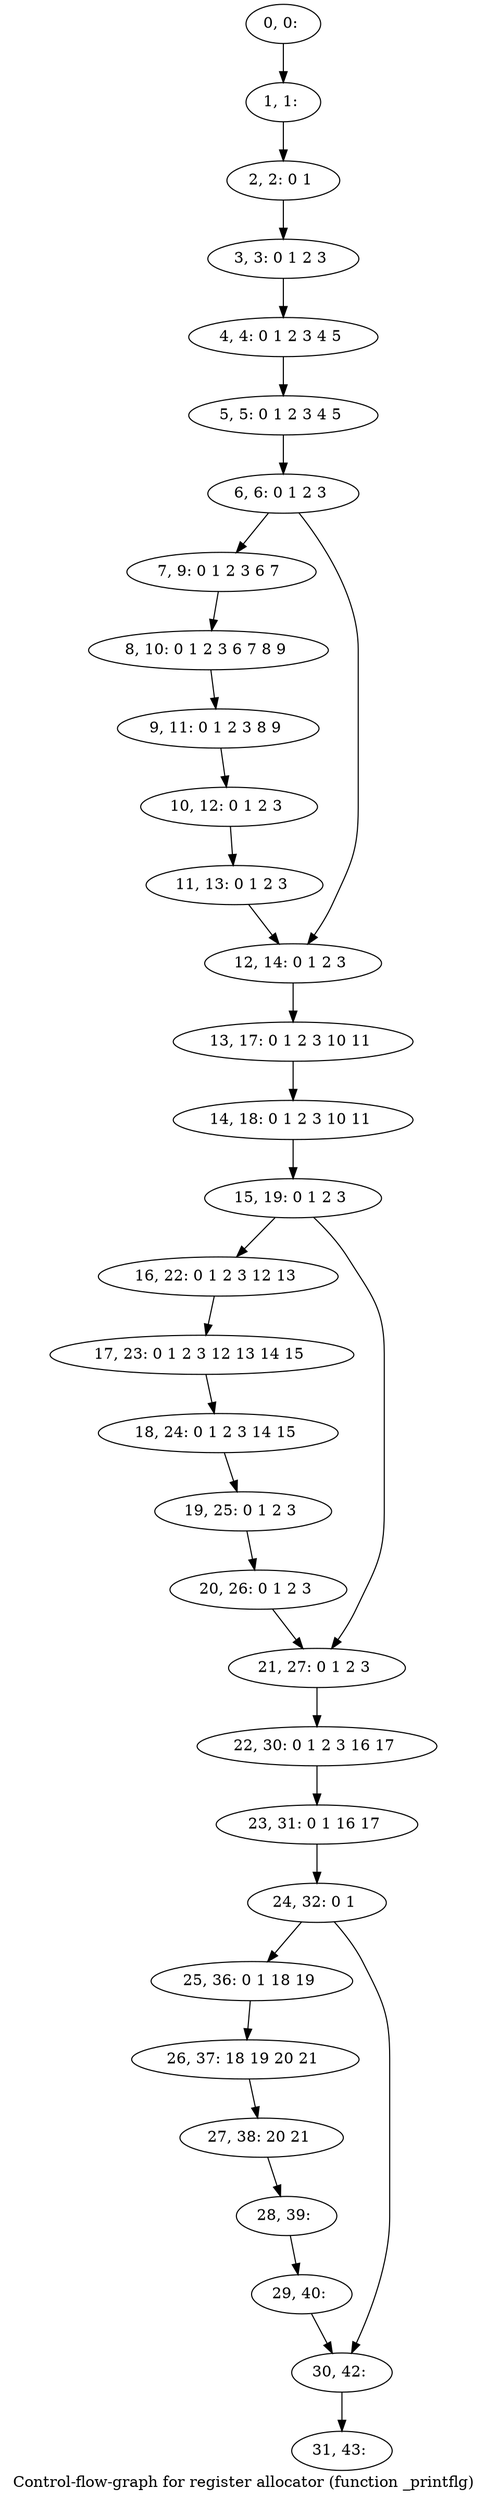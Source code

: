 digraph G {
graph [label="Control-flow-graph for register allocator (function _printflg)"]
0[label="0, 0: "];
1[label="1, 1: "];
2[label="2, 2: 0 1 "];
3[label="3, 3: 0 1 2 3 "];
4[label="4, 4: 0 1 2 3 4 5 "];
5[label="5, 5: 0 1 2 3 4 5 "];
6[label="6, 6: 0 1 2 3 "];
7[label="7, 9: 0 1 2 3 6 7 "];
8[label="8, 10: 0 1 2 3 6 7 8 9 "];
9[label="9, 11: 0 1 2 3 8 9 "];
10[label="10, 12: 0 1 2 3 "];
11[label="11, 13: 0 1 2 3 "];
12[label="12, 14: 0 1 2 3 "];
13[label="13, 17: 0 1 2 3 10 11 "];
14[label="14, 18: 0 1 2 3 10 11 "];
15[label="15, 19: 0 1 2 3 "];
16[label="16, 22: 0 1 2 3 12 13 "];
17[label="17, 23: 0 1 2 3 12 13 14 15 "];
18[label="18, 24: 0 1 2 3 14 15 "];
19[label="19, 25: 0 1 2 3 "];
20[label="20, 26: 0 1 2 3 "];
21[label="21, 27: 0 1 2 3 "];
22[label="22, 30: 0 1 2 3 16 17 "];
23[label="23, 31: 0 1 16 17 "];
24[label="24, 32: 0 1 "];
25[label="25, 36: 0 1 18 19 "];
26[label="26, 37: 18 19 20 21 "];
27[label="27, 38: 20 21 "];
28[label="28, 39: "];
29[label="29, 40: "];
30[label="30, 42: "];
31[label="31, 43: "];
0->1 ;
1->2 ;
2->3 ;
3->4 ;
4->5 ;
5->6 ;
6->7 ;
6->12 ;
7->8 ;
8->9 ;
9->10 ;
10->11 ;
11->12 ;
12->13 ;
13->14 ;
14->15 ;
15->16 ;
15->21 ;
16->17 ;
17->18 ;
18->19 ;
19->20 ;
20->21 ;
21->22 ;
22->23 ;
23->24 ;
24->25 ;
24->30 ;
25->26 ;
26->27 ;
27->28 ;
28->29 ;
29->30 ;
30->31 ;
}
